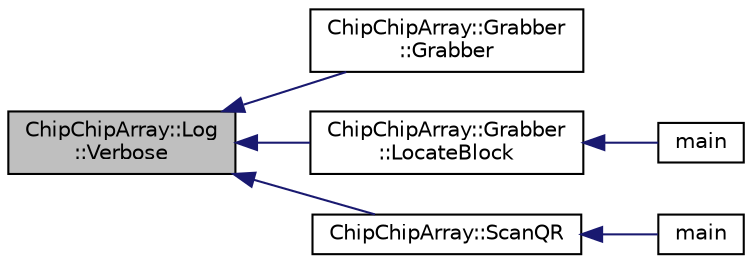 digraph "ChipChipArray::Log::Verbose"
{
  edge [fontname="Helvetica",fontsize="10",labelfontname="Helvetica",labelfontsize="10"];
  node [fontname="Helvetica",fontsize="10",shape=record];
  rankdir="LR";
  Node1 [label="ChipChipArray::Log\l::Verbose",height=0.2,width=0.4,color="black", fillcolor="grey75", style="filled", fontcolor="black"];
  Node1 -> Node2 [dir="back",color="midnightblue",fontsize="10",style="solid"];
  Node2 [label="ChipChipArray::Grabber\l::Grabber",height=0.2,width=0.4,color="black", fillcolor="white", style="filled",URL="$classChipChipArray_1_1Grabber.html#a7333f40c135fbe92d59651f75032b4e7"];
  Node1 -> Node3 [dir="back",color="midnightblue",fontsize="10",style="solid"];
  Node3 [label="ChipChipArray::Grabber\l::LocateBlock",height=0.2,width=0.4,color="black", fillcolor="white", style="filled",URL="$classChipChipArray_1_1Grabber.html#a86bc18ecf71c7ff4e324df0467af124a"];
  Node3 -> Node4 [dir="back",color="midnightblue",fontsize="10",style="solid"];
  Node4 [label="main",height=0.2,width=0.4,color="black", fillcolor="white", style="filled",URL="$cv__test_8cpp.html#ae66f6b31b5ad750f1fe042a706a4e3d4"];
  Node1 -> Node5 [dir="back",color="midnightblue",fontsize="10",style="solid"];
  Node5 [label="ChipChipArray::ScanQR",height=0.2,width=0.4,color="black", fillcolor="white", style="filled",URL="$namespaceChipChipArray.html#a6c7465049b5d408e1a238b6d8ffa887d"];
  Node5 -> Node6 [dir="back",color="midnightblue",fontsize="10",style="solid"];
  Node6 [label="main",height=0.2,width=0.4,color="black", fillcolor="white", style="filled",URL="$qr__test_8cpp.html#ae66f6b31b5ad750f1fe042a706a4e3d4"];
}
